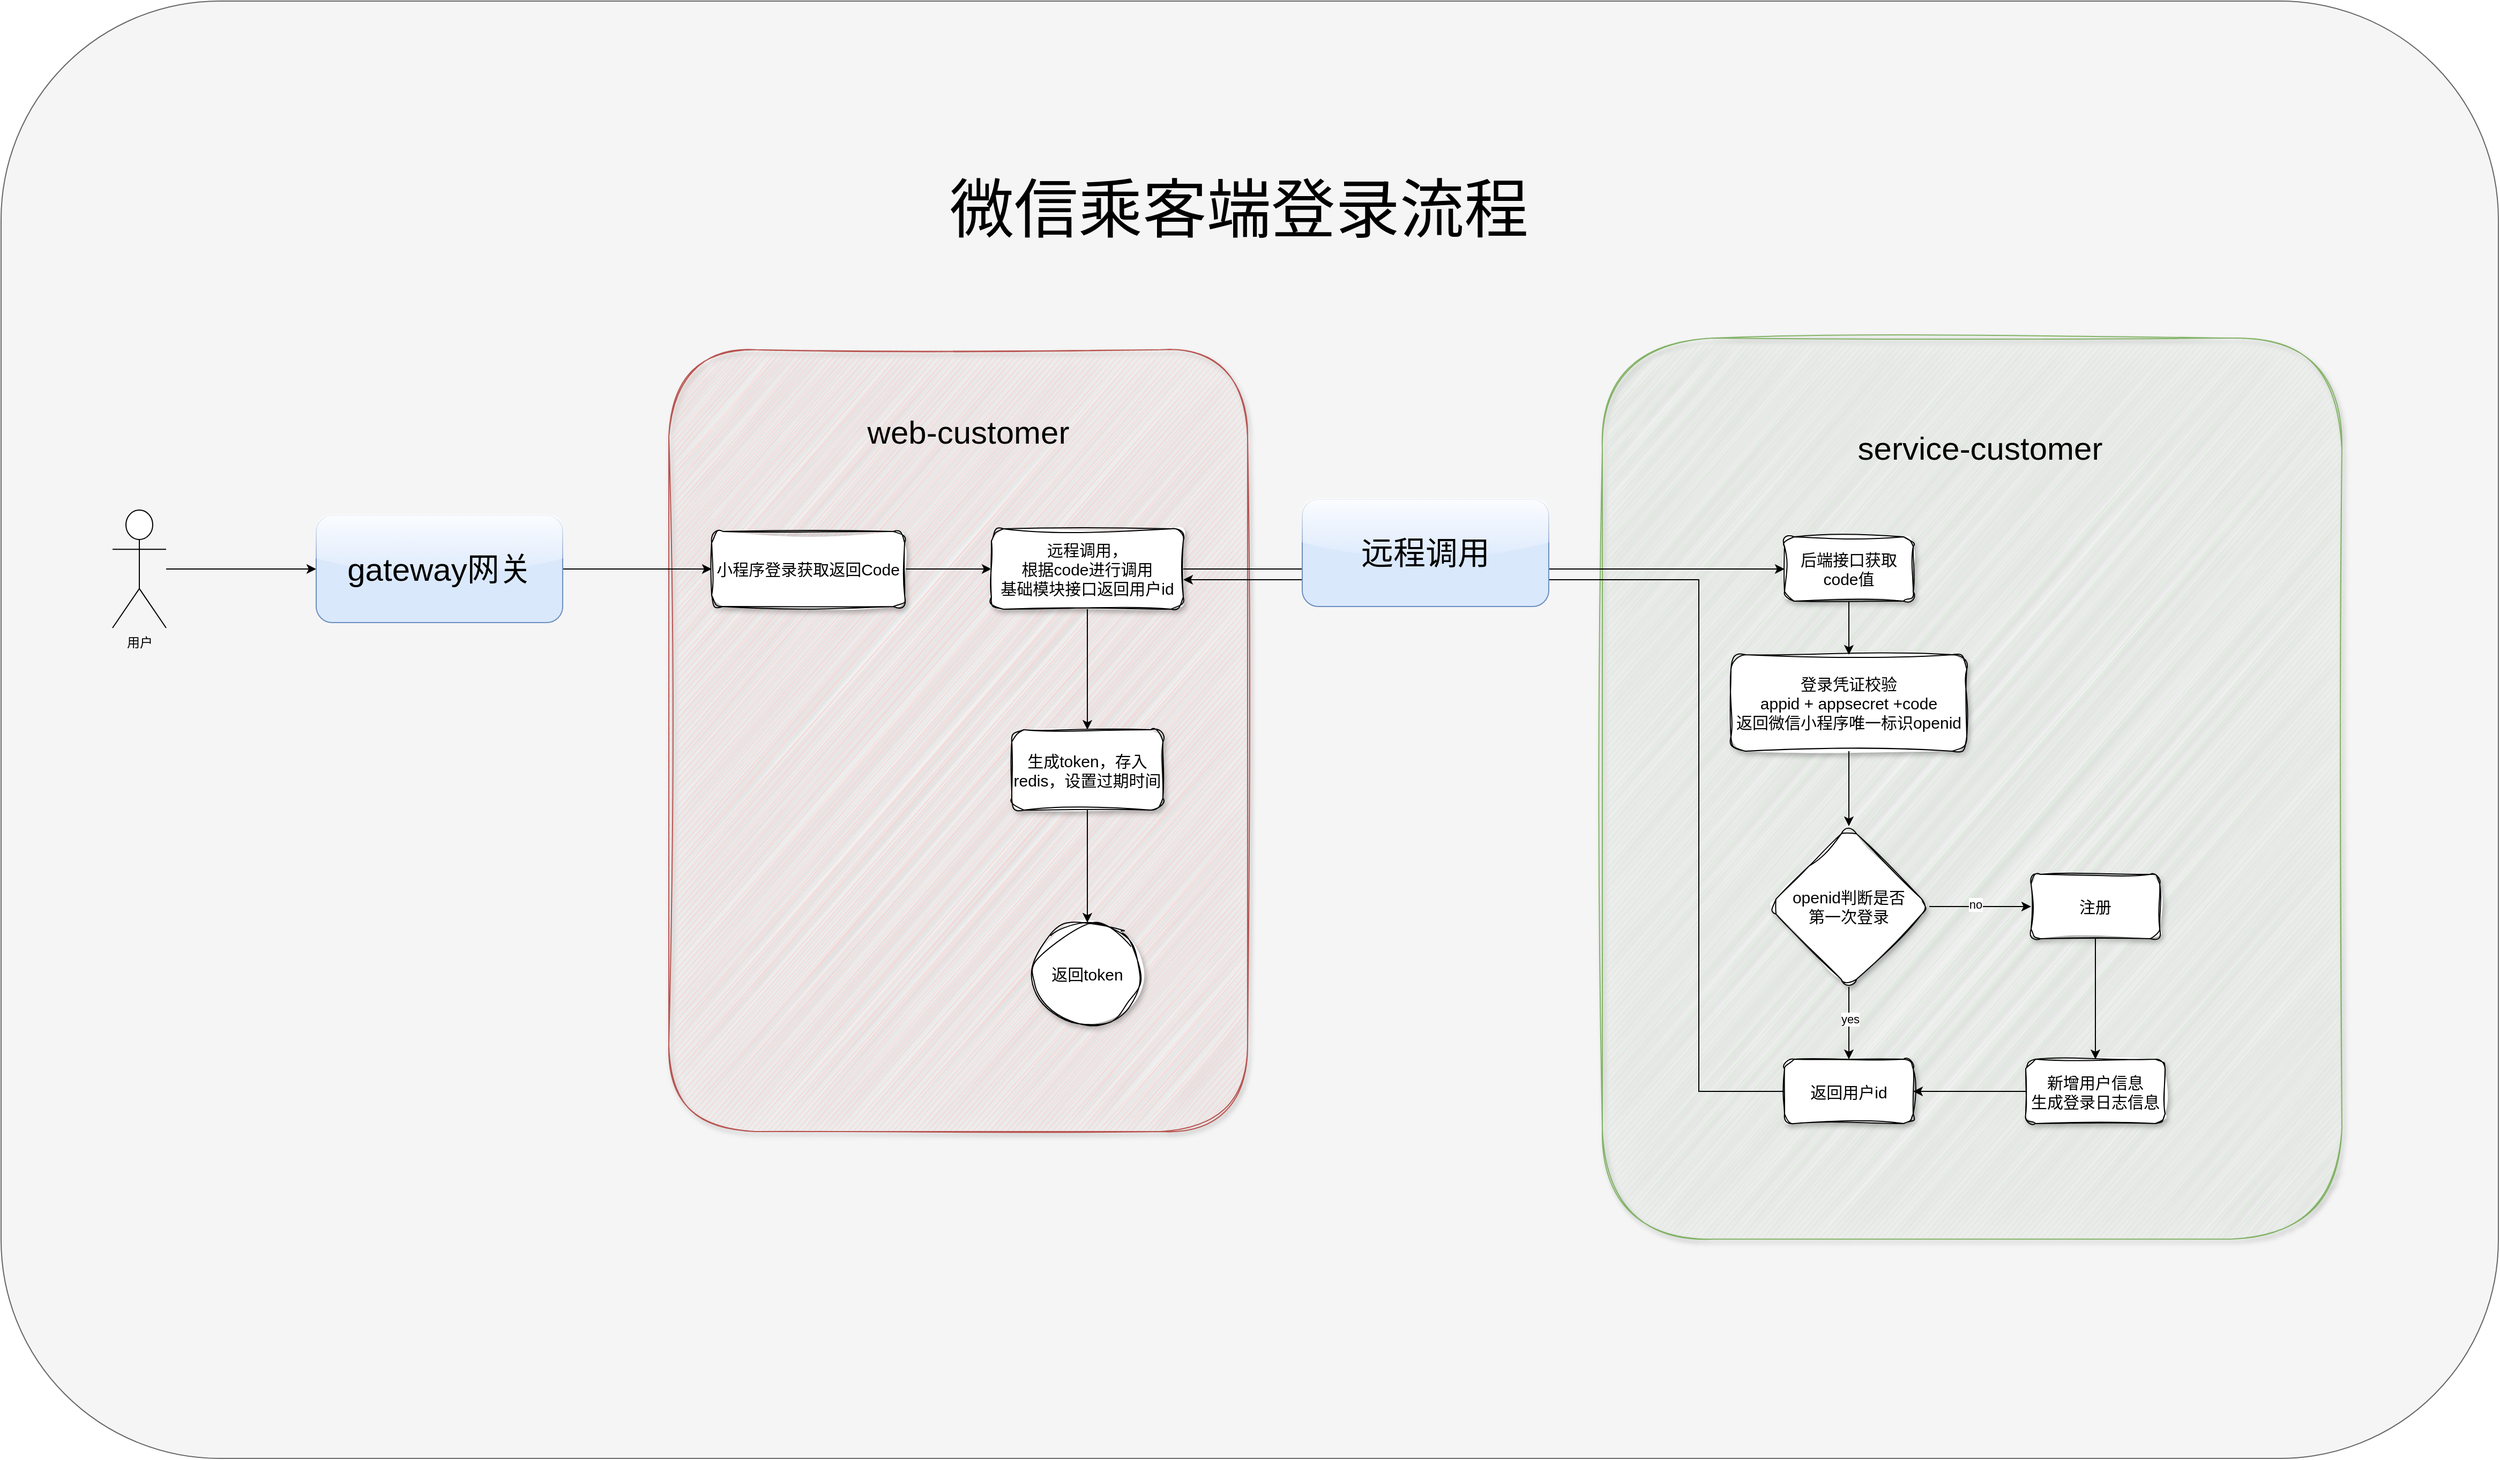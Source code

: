 <mxfile version="22.1.22" type="embed">
  <diagram id="C5RBs43oDa-KdzZeNtuy" name="Page-1">
    <mxGraphModel dx="1491" dy="1702" grid="1" gridSize="10" guides="1" tooltips="1" connect="1" arrows="1" fold="1" page="1" pageScale="1" pageWidth="827" pageHeight="1169" math="0" shadow="0">
      <root>
        <mxCell id="WIyWlLk6GJQsqaUBKTNV-0" />
        <mxCell id="WIyWlLk6GJQsqaUBKTNV-1" parent="WIyWlLk6GJQsqaUBKTNV-0" />
        <mxCell id="34" value="" style="rounded=1;whiteSpace=wrap;html=1;fillColor=#f5f5f5;shadow=0;glass=0;strokeColor=#666666;fontColor=#333333;" vertex="1" parent="WIyWlLk6GJQsqaUBKTNV-1">
          <mxGeometry x="-760" y="-860" width="2330" height="1360" as="geometry" />
        </mxCell>
        <mxCell id="31" value="" style="group" vertex="1" connectable="0" parent="WIyWlLk6GJQsqaUBKTNV-1">
          <mxGeometry x="-760" y="-860" width="2330" height="1360" as="geometry" />
        </mxCell>
        <mxCell id="13" value="" style="rounded=1;whiteSpace=wrap;html=1;fillColor=#d5e8d4;strokeColor=#82b366;shadow=1;sketch=1;curveFitting=1;jiggle=2;glass=0;" vertex="1" parent="31">
          <mxGeometry x="1494" y="314.56" width="690" height="840.87" as="geometry" />
        </mxCell>
        <mxCell id="11" value="" style="group;fontSize=125;" vertex="1" connectable="0" parent="31">
          <mxGeometry x="623" y="305" width="540" height="750" as="geometry" />
        </mxCell>
        <mxCell id="8" value="" style="rounded=1;whiteSpace=wrap;html=1;fillColor=#f8cecc;strokeColor=#b85450;shadow=1;sketch=1;curveFitting=1;jiggle=2;glass=0;" vertex="1" parent="11">
          <mxGeometry y="20.43" width="540" height="729.57" as="geometry" />
        </mxCell>
        <mxCell id="9" value="&lt;font style=&quot;font-size: 30px;&quot;&gt;web-customer&lt;/font&gt;" style="text;html=1;strokeColor=none;fillColor=none;align=center;verticalAlign=middle;whiteSpace=wrap;rounded=0;" vertex="1" parent="11">
          <mxGeometry x="167.003" y="15" width="225.455" height="163.478" as="geometry" />
        </mxCell>
        <mxCell id="16" style="edgeStyle=orthogonalEdgeStyle;rounded=0;orthogonalLoop=1;jettySize=auto;html=1;" edge="1" parent="11" source="WIyWlLk6GJQsqaUBKTNV-3" target="QQi6kv3C0ZGWCtcUiTKL-1">
          <mxGeometry relative="1" as="geometry" />
        </mxCell>
        <mxCell id="WIyWlLk6GJQsqaUBKTNV-3" value="小程序登录获取返回Code" style="rounded=1;whiteSpace=wrap;html=1;fontSize=15;glass=0;strokeWidth=1;shadow=1;sketch=1;curveFitting=1;jiggle=2;" parent="11" vertex="1">
          <mxGeometry x="40" y="190" width="180" height="70" as="geometry" />
        </mxCell>
        <mxCell id="25" style="edgeStyle=orthogonalEdgeStyle;rounded=0;orthogonalLoop=1;jettySize=auto;html=1;" edge="1" parent="11" source="QQi6kv3C0ZGWCtcUiTKL-1" target="19">
          <mxGeometry relative="1" as="geometry" />
        </mxCell>
        <mxCell id="QQi6kv3C0ZGWCtcUiTKL-1" value="&lt;span style=&quot;background-color: initial; font-size: 15px;&quot;&gt;远程调用，&lt;br style=&quot;font-size: 15px;&quot;&gt;根据code进行调用&lt;br style=&quot;font-size: 15px;&quot;&gt;基础模块接口返回用户id&lt;/span&gt;" style="rounded=1;whiteSpace=wrap;html=1;fontSize=15;glass=0;strokeWidth=1;shadow=1;sketch=1;curveFitting=1;jiggle=2;" parent="11" vertex="1">
          <mxGeometry x="301" y="187.5" width="179" height="75" as="geometry" />
        </mxCell>
        <mxCell id="19" value="生成token，存入redis，设置过期时间" style="whiteSpace=wrap;html=1;rounded=1;glass=0;strokeWidth=1;shadow=1;sketch=1;curveFitting=1;jiggle=2;fontSize=15;" vertex="1" parent="11">
          <mxGeometry x="320" y="375" width="141" height="75" as="geometry" />
        </mxCell>
        <mxCell id="20" value="返回token" style="ellipse;whiteSpace=wrap;html=1;rounded=1;glass=0;strokeWidth=1;shadow=1;sketch=1;curveFitting=1;jiggle=2;fontSize=15;" vertex="1" parent="11">
          <mxGeometry x="340.25" y="555" width="100.5" height="95" as="geometry" />
        </mxCell>
        <mxCell id="18" value="" style="edgeStyle=orthogonalEdgeStyle;rounded=0;orthogonalLoop=1;jettySize=auto;html=1;" edge="1" parent="11" source="19" target="20">
          <mxGeometry relative="1" as="geometry" />
        </mxCell>
        <mxCell id="5" style="edgeStyle=orthogonalEdgeStyle;rounded=0;orthogonalLoop=1;jettySize=auto;html=1;" edge="1" parent="31" source="26" target="WIyWlLk6GJQsqaUBKTNV-3">
          <mxGeometry relative="1" as="geometry" />
        </mxCell>
        <mxCell id="4" value="用户" style="shape=umlActor;verticalLabelPosition=bottom;verticalAlign=top;html=1;outlineConnect=0;" vertex="1" parent="31">
          <mxGeometry x="104" y="475" width="50" height="110" as="geometry" />
        </mxCell>
        <mxCell id="12" value="" style="group" vertex="1" connectable="0" parent="31">
          <mxGeometry x="1494" y="300" width="690" height="870" as="geometry" />
        </mxCell>
        <mxCell id="14" value="&lt;font style=&quot;font-size: 30px;&quot;&gt;service-customer&lt;/font&gt;" style="text;html=1;strokeColor=none;fillColor=none;align=center;verticalAlign=middle;whiteSpace=wrap;rounded=0;" vertex="1" parent="12">
          <mxGeometry x="185.457" width="334.545" height="233.043" as="geometry" />
        </mxCell>
        <mxCell id="QQi6kv3C0ZGWCtcUiTKL-11" value="&lt;span style=&quot;color: rgb(0, 0, 0); font-family: Helvetica; font-size: 15px; font-style: normal; font-variant-ligatures: normal; font-variant-caps: normal; font-weight: 400; letter-spacing: normal; orphans: 2; text-align: center; text-indent: 0px; text-transform: none; widows: 2; word-spacing: 0px; -webkit-text-stroke-width: 0px; white-space: normal; background-color: rgb(251, 251, 251); text-decoration-thickness: initial; text-decoration-style: initial; text-decoration-color: initial; float: none; display: inline !important;&quot;&gt;后端接口获取code值&lt;/span&gt;" style="whiteSpace=wrap;html=1;rounded=1;glass=0;strokeWidth=1;shadow=1;sketch=1;curveFitting=1;jiggle=2;fontSize=15;" parent="12" vertex="1">
          <mxGeometry x="170" y="200" width="120" height="60" as="geometry" />
        </mxCell>
        <mxCell id="QQi6kv3C0ZGWCtcUiTKL-15" value="&lt;div style=&quot;font-size: 15px;&quot;&gt;&lt;font style=&quot;font-size: 15px;&quot;&gt;登录凭证校验&lt;br style=&quot;font-size: 15px;&quot;&gt;appid + appsecret +code&lt;/font&gt;&lt;/div&gt;&lt;div style=&quot;font-size: 15px;&quot;&gt;&lt;font style=&quot;font-size: 15px;&quot;&gt;返回微信小程序唯一标识openid&lt;/font&gt;&lt;/div&gt;" style="whiteSpace=wrap;html=1;rounded=1;glass=0;strokeWidth=1;shadow=1;sketch=1;curveFitting=1;jiggle=2;fontSize=15;" parent="12" vertex="1">
          <mxGeometry x="120" y="310" width="220" height="90" as="geometry" />
        </mxCell>
        <mxCell id="QQi6kv3C0ZGWCtcUiTKL-14" value="" style="edgeStyle=orthogonalEdgeStyle;rounded=0;orthogonalLoop=1;jettySize=auto;html=1;" parent="12" source="QQi6kv3C0ZGWCtcUiTKL-11" target="QQi6kv3C0ZGWCtcUiTKL-15" edge="1">
          <mxGeometry relative="1" as="geometry" />
        </mxCell>
        <mxCell id="QQi6kv3C0ZGWCtcUiTKL-16" value="openid判断是否&lt;div style=&quot;font-size: 15px;&quot;&gt;第一次登录&lt;/div&gt;" style="rhombus;whiteSpace=wrap;html=1;rounded=1;glass=0;strokeWidth=1;shadow=1;sketch=1;curveFitting=1;jiggle=2;fontSize=15;" parent="12" vertex="1">
          <mxGeometry x="155" y="470" width="150" height="150" as="geometry" />
        </mxCell>
        <mxCell id="QQi6kv3C0ZGWCtcUiTKL-17" value="" style="edgeStyle=orthogonalEdgeStyle;rounded=0;orthogonalLoop=1;jettySize=auto;html=1;" parent="12" source="QQi6kv3C0ZGWCtcUiTKL-15" target="QQi6kv3C0ZGWCtcUiTKL-16" edge="1">
          <mxGeometry relative="1" as="geometry" />
        </mxCell>
        <mxCell id="QQi6kv3C0ZGWCtcUiTKL-18" value="注册" style="whiteSpace=wrap;html=1;rounded=1;glass=0;strokeWidth=1;shadow=1;sketch=1;curveFitting=1;jiggle=2;fontSize=15;" parent="12" vertex="1">
          <mxGeometry x="400" y="515" width="120" height="60" as="geometry" />
        </mxCell>
        <mxCell id="QQi6kv3C0ZGWCtcUiTKL-19" value="" style="edgeStyle=orthogonalEdgeStyle;rounded=0;orthogonalLoop=1;jettySize=auto;html=1;" parent="12" source="QQi6kv3C0ZGWCtcUiTKL-16" target="QQi6kv3C0ZGWCtcUiTKL-18" edge="1">
          <mxGeometry relative="1" as="geometry" />
        </mxCell>
        <mxCell id="QQi6kv3C0ZGWCtcUiTKL-20" value="no" style="edgeLabel;html=1;align=center;verticalAlign=middle;resizable=0;points=[];" parent="QQi6kv3C0ZGWCtcUiTKL-19" vertex="1" connectable="0">
          <mxGeometry x="-0.11" y="2" relative="1" as="geometry">
            <mxPoint as="offset" />
          </mxGeometry>
        </mxCell>
        <mxCell id="QQi6kv3C0ZGWCtcUiTKL-21" value="返回用户id" style="whiteSpace=wrap;html=1;rounded=1;glass=0;strokeWidth=1;shadow=1;sketch=1;curveFitting=1;jiggle=2;fontSize=15;" parent="12" vertex="1">
          <mxGeometry x="170" y="687.5" width="120" height="60" as="geometry" />
        </mxCell>
        <mxCell id="QQi6kv3C0ZGWCtcUiTKL-22" value="" style="edgeStyle=orthogonalEdgeStyle;rounded=0;orthogonalLoop=1;jettySize=auto;html=1;" parent="12" source="QQi6kv3C0ZGWCtcUiTKL-16" target="QQi6kv3C0ZGWCtcUiTKL-21" edge="1">
          <mxGeometry relative="1" as="geometry" />
        </mxCell>
        <mxCell id="QQi6kv3C0ZGWCtcUiTKL-23" value="yes" style="edgeLabel;html=1;align=center;verticalAlign=middle;resizable=0;points=[];" parent="QQi6kv3C0ZGWCtcUiTKL-22" vertex="1" connectable="0">
          <mxGeometry x="-0.125" y="1" relative="1" as="geometry">
            <mxPoint as="offset" />
          </mxGeometry>
        </mxCell>
        <mxCell id="17" style="edgeStyle=orthogonalEdgeStyle;rounded=0;orthogonalLoop=1;jettySize=auto;html=1;entryX=0;entryY=0.5;entryDx=0;entryDy=0;" edge="1" parent="31" source="QQi6kv3C0ZGWCtcUiTKL-1" target="QQi6kv3C0ZGWCtcUiTKL-11">
          <mxGeometry relative="1" as="geometry" />
        </mxCell>
        <mxCell id="24" value="" style="edgeStyle=orthogonalEdgeStyle;rounded=0;orthogonalLoop=1;jettySize=auto;html=1;" edge="1" parent="31" source="QQi6kv3C0ZGWCtcUiTKL-21" target="QQi6kv3C0ZGWCtcUiTKL-1">
          <mxGeometry relative="1" as="geometry">
            <mxPoint x="1664" y="1018" as="sourcePoint" />
            <mxPoint x="1103" y="540" as="targetPoint" />
            <Array as="points">
              <mxPoint x="1584" y="1017" />
              <mxPoint x="1584" y="540" />
            </Array>
          </mxGeometry>
        </mxCell>
        <mxCell id="22" value="&lt;font style=&quot;font-size: 30px;&quot;&gt;远程调用&lt;/font&gt;" style="rounded=1;whiteSpace=wrap;html=1;fillColor=#dae8fc;strokeColor=#6c8ebf;shadow=0;glass=1;" vertex="1" parent="31">
          <mxGeometry x="1214" y="465" width="230" height="100" as="geometry" />
        </mxCell>
        <mxCell id="27" value="" style="edgeStyle=orthogonalEdgeStyle;rounded=0;orthogonalLoop=1;jettySize=auto;html=1;" edge="1" parent="31" source="4" target="26">
          <mxGeometry relative="1" as="geometry">
            <mxPoint x="154" y="530" as="sourcePoint" />
            <mxPoint x="663" y="530" as="targetPoint" />
          </mxGeometry>
        </mxCell>
        <mxCell id="26" value="&lt;span style=&quot;font-size: 30px;&quot;&gt;gateway网关&lt;/span&gt;" style="rounded=1;whiteSpace=wrap;html=1;fillColor=#dae8fc;strokeColor=#6c8ebf;shadow=0;glass=1;" vertex="1" parent="31">
          <mxGeometry x="294" y="480" width="230" height="100" as="geometry" />
        </mxCell>
        <mxCell id="28" value="&lt;font style=&quot;font-size: 60px;&quot;&gt;微信乘客端登录流程&lt;/font&gt;" style="text;html=1;strokeColor=none;fillColor=none;align=center;verticalAlign=middle;whiteSpace=wrap;rounded=0;" vertex="1" parent="31">
          <mxGeometry x="800" y="180" width="710" height="30" as="geometry" />
        </mxCell>
        <mxCell id="QQi6kv3C0ZGWCtcUiTKL-24" value="新增用户信息&lt;br&gt;生成登录日志信息" style="whiteSpace=wrap;html=1;rounded=1;glass=0;strokeWidth=1;shadow=1;sketch=1;curveFitting=1;jiggle=2;fontSize=15;" parent="31" vertex="1">
          <mxGeometry x="1889" y="987.5" width="130" height="60" as="geometry" />
        </mxCell>
        <mxCell id="QQi6kv3C0ZGWCtcUiTKL-28" value="" style="edgeStyle=orthogonalEdgeStyle;rounded=0;orthogonalLoop=1;jettySize=auto;html=1;" parent="31" source="QQi6kv3C0ZGWCtcUiTKL-24" target="QQi6kv3C0ZGWCtcUiTKL-21" edge="1">
          <mxGeometry relative="1" as="geometry" />
        </mxCell>
        <mxCell id="QQi6kv3C0ZGWCtcUiTKL-25" value="" style="edgeStyle=orthogonalEdgeStyle;rounded=0;orthogonalLoop=1;jettySize=auto;html=1;" parent="31" source="QQi6kv3C0ZGWCtcUiTKL-18" target="QQi6kv3C0ZGWCtcUiTKL-24" edge="1">
          <mxGeometry relative="1" as="geometry" />
        </mxCell>
      </root>
    </mxGraphModel>
  </diagram>
</mxfile>
